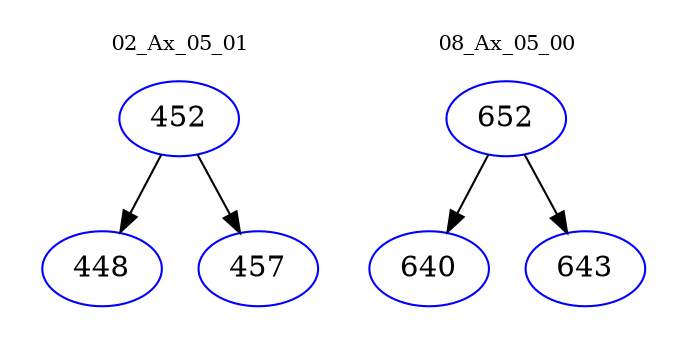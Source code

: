 digraph{
subgraph cluster_0 {
color = white
label = "02_Ax_05_01";
fontsize=10;
T0_452 [label="452", color="blue"]
T0_452 -> T0_448 [color="black"]
T0_448 [label="448", color="blue"]
T0_452 -> T0_457 [color="black"]
T0_457 [label="457", color="blue"]
}
subgraph cluster_1 {
color = white
label = "08_Ax_05_00";
fontsize=10;
T1_652 [label="652", color="blue"]
T1_652 -> T1_640 [color="black"]
T1_640 [label="640", color="blue"]
T1_652 -> T1_643 [color="black"]
T1_643 [label="643", color="blue"]
}
}

